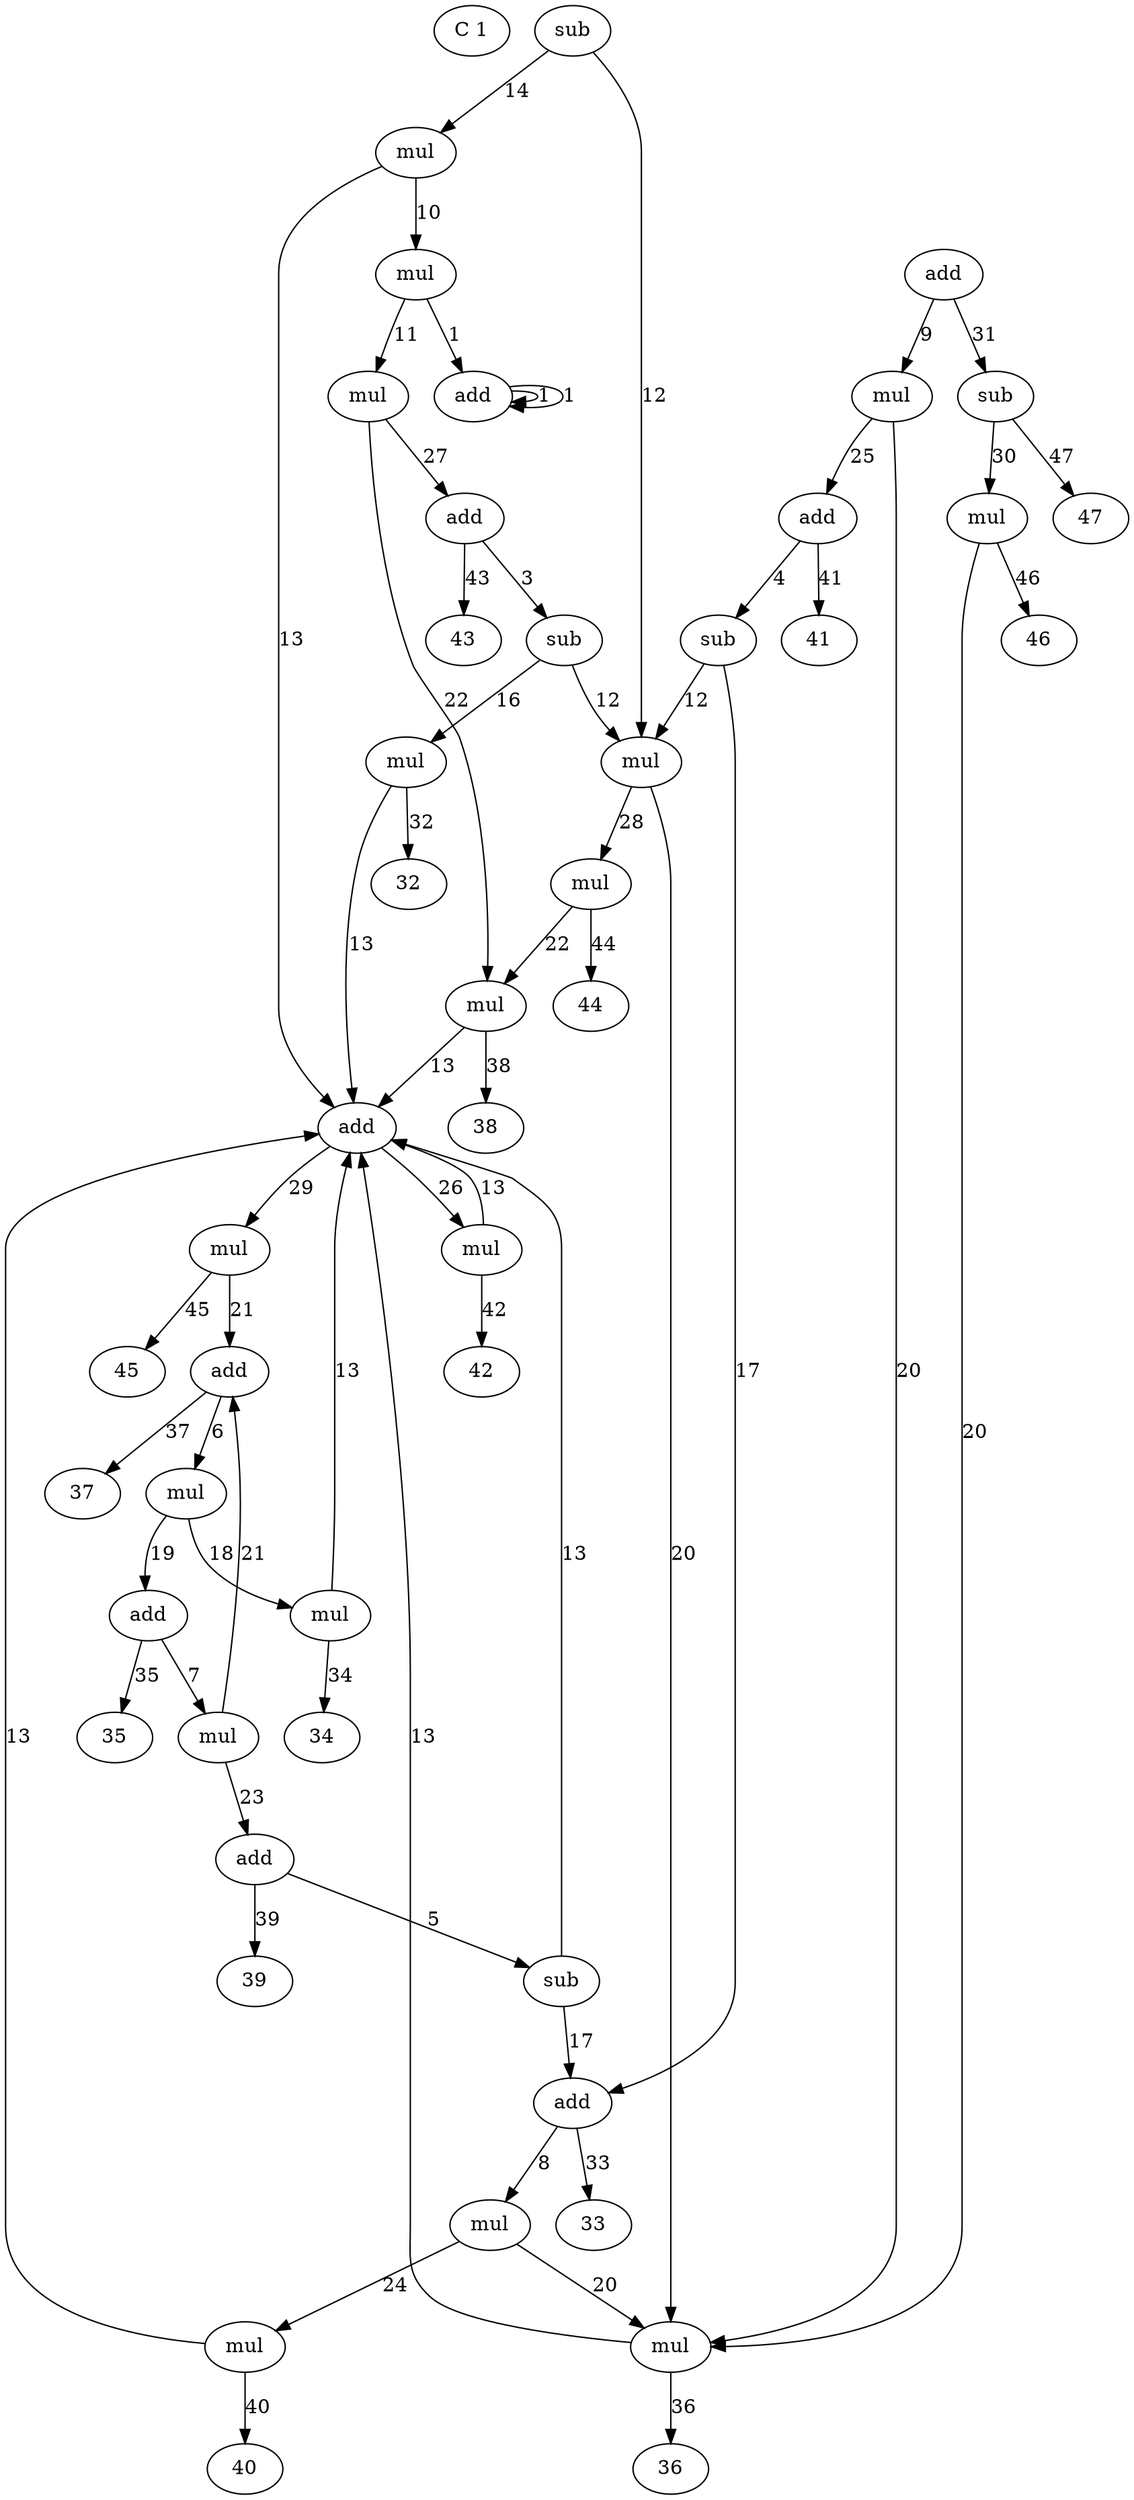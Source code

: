 digraph G {
0 [label="C 1"]
1 [label="add"]
1 -> 1 [label="1"]
1 -> 1 [label="1"]
2 [label="sub"]
2 -> 12 [label="12"]
2 -> 14 [label="14"]
3 [label="sub"]
3 -> 12 [label="12"]
3 -> 16 [label="16"]
4 [label="sub"]
4 -> 12 [label="12"]
4 -> 17 [label="17"]
5 [label="sub"]
5 -> 13 [label="13"]
5 -> 17 [label="17"]
6 [label="mul"]
6 -> 18 [label="18"]
6 -> 19 [label="19"]
7 [label="mul"]
7 -> 21 [label="21"]
7 -> 23 [label="23"]
8 [label="mul"]
8 -> 20 [label="20"]
8 -> 24 [label="24"]
9 [label="mul"]
9 -> 20 [label="20"]
9 -> 25 [label="25"]
10 [label="mul"]
10 -> 1 [label="1"]
10 -> 11 [label="11"]
11 [label="mul"]
11 -> 22 [label="22"]
11 -> 27 [label="27"]
12 [label="mul"]
12 -> 20 [label="20"]
12 -> 28 [label="28"]
13 [label="add"]
13 -> 26 [label="26"]
13 -> 29 [label="29"]
14 [label="mul"]
14 -> 10 [label="10"]
14 -> 13 [label="13"]
15 [label="add"]
15 -> 9 [label="9"]
15 -> 31 [label="31"]
16 [label="mul"]
16 -> 13 [label="13"]
16 -> 32 [label="32"]
17 [label="add"]
17 -> 8 [label="8"]
17 -> 33 [label="33"]
18 [label="mul"]
18 -> 13 [label="13"]
18 -> 34 [label="34"]
19 [label="add"]
19 -> 7 [label="7"]
19 -> 35 [label="35"]
20 [label="mul"]
20 -> 13 [label="13"]
20 -> 36 [label="36"]
21 [label="add"]
21 -> 6 [label="6"]
21 -> 37 [label="37"]
22 [label="mul"]
22 -> 13 [label="13"]
22 -> 38 [label="38"]
23 [label="add"]
23 -> 5 [label="5"]
23 -> 39 [label="39"]
24 [label="mul"]
24 -> 13 [label="13"]
24 -> 40 [label="40"]
25 [label="add"]
25 -> 4 [label="4"]
25 -> 41 [label="41"]
26 [label="mul"]
26 -> 13 [label="13"]
26 -> 42 [label="42"]
27 [label="add"]
27 -> 3 [label="3"]
27 -> 43 [label="43"]
28 [label="mul"]
28 -> 22 [label="22"]
28 -> 44 [label="44"]
29 [label="mul"]
29 -> 21 [label="21"]
29 -> 45 [label="45"]
30 [label="mul"]
30 -> 20 [label="20"]
30 -> 46 [label="46"]
31 [label="sub"]
31 -> 30 [label="30"]
31 -> 47 [label="47"]
}
